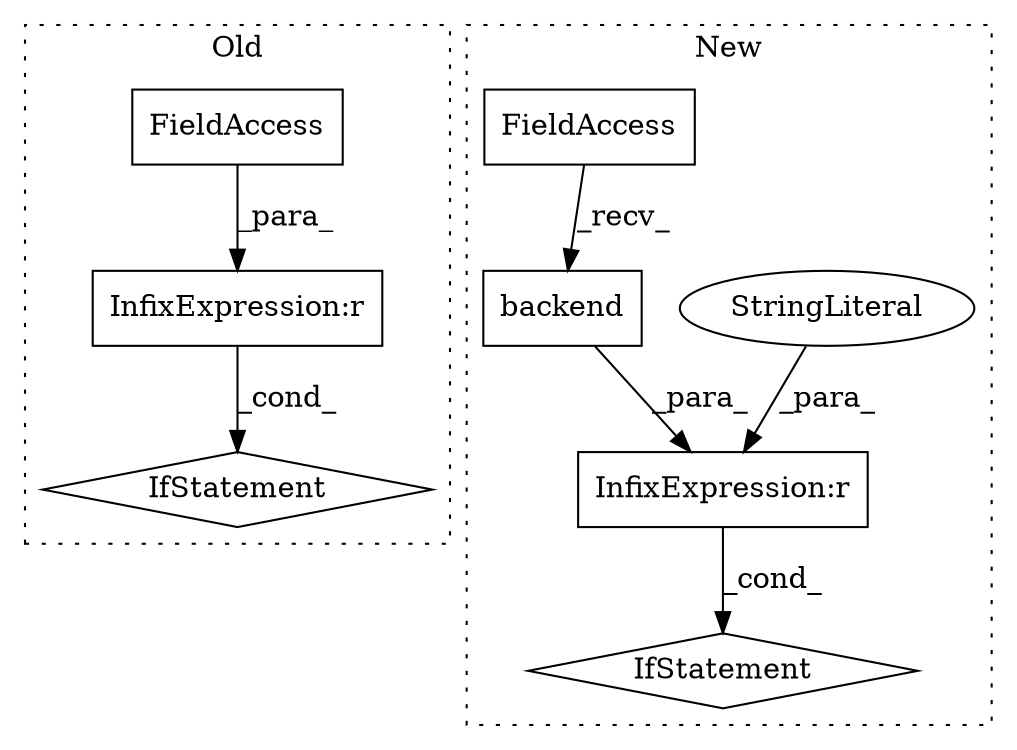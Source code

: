 digraph G {
subgraph cluster0 {
1 [label="IfStatement" a="25" s="66594,66620" l="4,2" shape="diamond"];
7 [label="InfixExpression:r" a="27" s="66606" l="4" shape="box"];
8 [label="FieldAccess" a="22" s="66598" l="8" shape="box"];
label = "Old";
style="dotted";
}
subgraph cluster1 {
2 [label="backend" a="32" s="781" l="9" shape="box"];
3 [label="InfixExpression:r" a="27" s="790" l="4" shape="box"];
4 [label="StringLiteral" a="45" s="794" l="12" shape="ellipse"];
5 [label="FieldAccess" a="22" s="767" l="13" shape="box"];
6 [label="IfStatement" a="25" s="763,806" l="4,2" shape="diamond"];
label = "New";
style="dotted";
}
2 -> 3 [label="_para_"];
3 -> 6 [label="_cond_"];
4 -> 3 [label="_para_"];
5 -> 2 [label="_recv_"];
7 -> 1 [label="_cond_"];
8 -> 7 [label="_para_"];
}